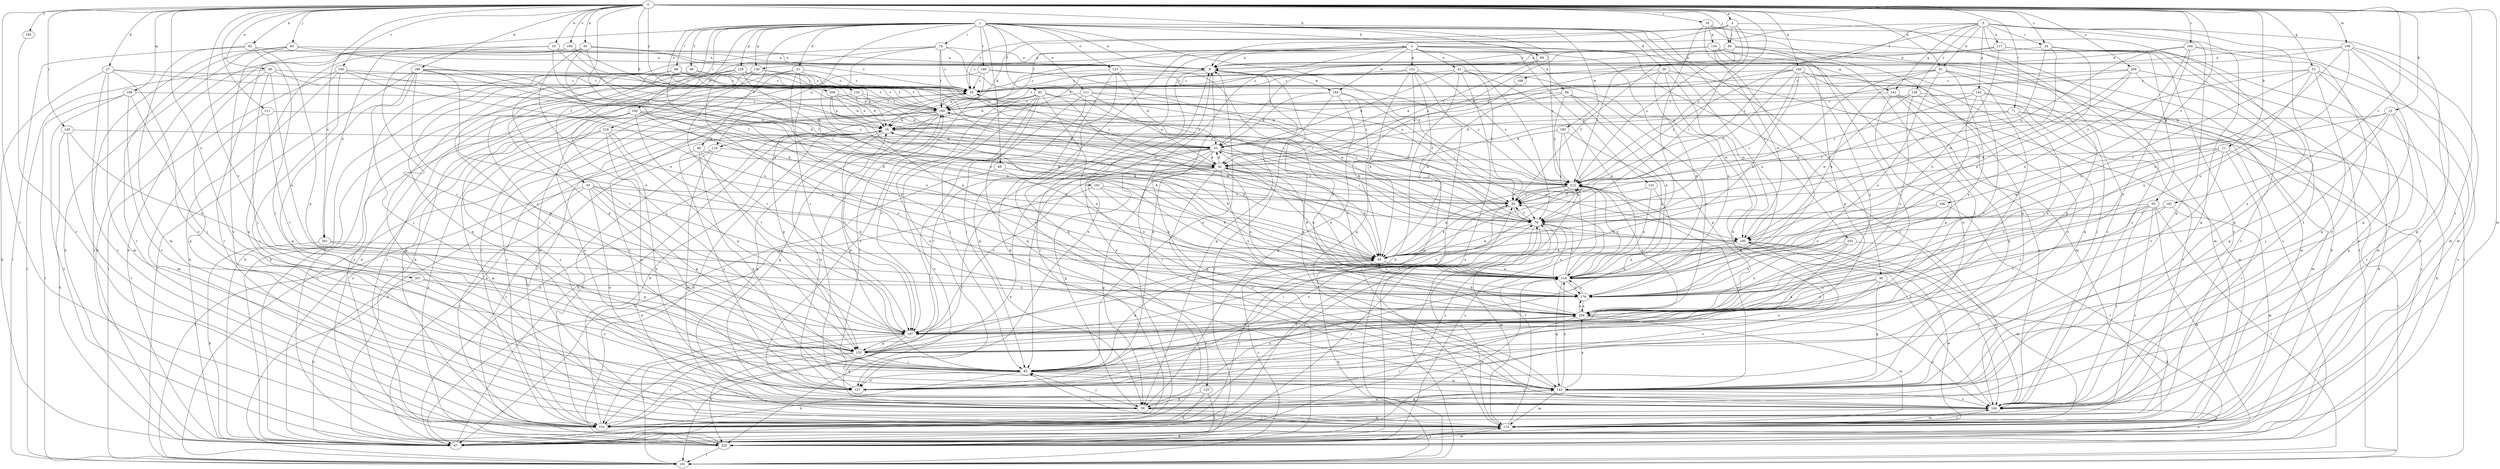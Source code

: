 strict digraph  {
0;
1;
2;
3;
4;
8;
10;
11;
15;
16;
18;
24;
25;
27;
30;
31;
33;
38;
40;
41;
42;
43;
45;
46;
48;
50;
51;
55;
59;
62;
63;
64;
66;
67;
71;
74;
76;
83;
84;
85;
91;
93;
95;
98;
100;
101;
108;
109;
110;
111;
116;
117;
118;
120;
123;
125;
126;
127;
129;
130;
131;
132;
134;
135;
140;
141;
142;
143;
144;
145;
152;
160;
161;
165;
166;
168;
169;
178;
180;
181;
184;
186;
187;
189;
193;
194;
195;
201;
203;
204;
206;
207;
209;
211;
212;
219;
220;
0 -> 4  [label=a];
0 -> 10  [label=b];
0 -> 11  [label=b];
0 -> 15  [label=b];
0 -> 16  [label=b];
0 -> 18  [label=c];
0 -> 24  [label=c];
0 -> 27  [label=d];
0 -> 38  [label=e];
0 -> 51  [label=g];
0 -> 62  [label=h];
0 -> 63  [label=h];
0 -> 64  [label=h];
0 -> 71  [label=i];
0 -> 83  [label=j];
0 -> 84  [label=j];
0 -> 91  [label=k];
0 -> 108  [label=m];
0 -> 109  [label=m];
0 -> 110  [label=m];
0 -> 140  [label=q];
0 -> 144  [label=r];
0 -> 145  [label=r];
0 -> 152  [label=r];
0 -> 160  [label=s];
0 -> 161  [label=t];
0 -> 165  [label=t];
0 -> 180  [label=v];
0 -> 181  [label=v];
0 -> 184  [label=v];
0 -> 186  [label=v];
0 -> 187  [label=v];
0 -> 189  [label=w];
0 -> 201  [label=x];
0 -> 206  [label=y];
0 -> 207  [label=y];
0 -> 209  [label=y];
0 -> 211  [label=y];
0 -> 212  [label=y];
1 -> 8  [label=a];
1 -> 30  [label=d];
1 -> 31  [label=d];
1 -> 40  [label=e];
1 -> 43  [label=f];
1 -> 45  [label=f];
1 -> 46  [label=f];
1 -> 48  [label=f];
1 -> 50  [label=f];
1 -> 64  [label=h];
1 -> 74  [label=i];
1 -> 95  [label=l];
1 -> 98  [label=l];
1 -> 100  [label=l];
1 -> 111  [label=n];
1 -> 116  [label=n];
1 -> 120  [label=o];
1 -> 123  [label=o];
1 -> 129  [label=p];
1 -> 130  [label=p];
1 -> 166  [label=t];
1 -> 178  [label=u];
1 -> 193  [label=w];
1 -> 201  [label=x];
1 -> 203  [label=x];
1 -> 212  [label=y];
1 -> 219  [label=z];
2 -> 8  [label=a];
2 -> 41  [label=e];
2 -> 66  [label=h];
2 -> 67  [label=h];
2 -> 76  [label=i];
2 -> 101  [label=l];
2 -> 116  [label=n];
2 -> 125  [label=o];
2 -> 130  [label=p];
2 -> 131  [label=p];
2 -> 132  [label=p];
2 -> 141  [label=q];
2 -> 160  [label=s];
2 -> 178  [label=u];
2 -> 194  [label=w];
3 -> 24  [label=c];
3 -> 55  [label=g];
3 -> 59  [label=g];
3 -> 67  [label=h];
3 -> 91  [label=k];
3 -> 117  [label=n];
3 -> 126  [label=o];
3 -> 141  [label=q];
3 -> 142  [label=q];
3 -> 143  [label=q];
3 -> 160  [label=s];
3 -> 168  [label=t];
3 -> 169  [label=t];
3 -> 212  [label=y];
4 -> 8  [label=a];
4 -> 16  [label=b];
4 -> 25  [label=c];
4 -> 76  [label=i];
4 -> 84  [label=j];
4 -> 160  [label=s];
4 -> 212  [label=y];
8 -> 25  [label=c];
8 -> 59  [label=g];
8 -> 127  [label=o];
8 -> 152  [label=r];
8 -> 194  [label=w];
10 -> 8  [label=a];
10 -> 42  [label=e];
10 -> 50  [label=f];
10 -> 67  [label=h];
10 -> 187  [label=v];
11 -> 42  [label=e];
11 -> 101  [label=l];
11 -> 160  [label=s];
11 -> 187  [label=v];
11 -> 195  [label=w];
11 -> 204  [label=x];
15 -> 16  [label=b];
15 -> 50  [label=f];
15 -> 85  [label=j];
15 -> 143  [label=q];
15 -> 160  [label=s];
15 -> 178  [label=u];
16 -> 33  [label=d];
16 -> 59  [label=g];
16 -> 67  [label=h];
16 -> 93  [label=k];
16 -> 127  [label=o];
18 -> 93  [label=k];
18 -> 101  [label=l];
18 -> 118  [label=n];
18 -> 134  [label=p];
18 -> 143  [label=q];
18 -> 220  [label=z];
24 -> 8  [label=a];
24 -> 76  [label=i];
24 -> 118  [label=n];
24 -> 143  [label=q];
24 -> 195  [label=w];
25 -> 169  [label=t];
27 -> 25  [label=c];
27 -> 67  [label=h];
27 -> 110  [label=m];
27 -> 127  [label=o];
27 -> 152  [label=r];
27 -> 169  [label=t];
30 -> 25  [label=c];
30 -> 93  [label=k];
30 -> 110  [label=m];
30 -> 118  [label=n];
30 -> 127  [label=o];
30 -> 195  [label=w];
31 -> 25  [label=c];
31 -> 67  [label=h];
31 -> 76  [label=i];
31 -> 110  [label=m];
31 -> 187  [label=v];
31 -> 204  [label=x];
33 -> 42  [label=e];
33 -> 59  [label=g];
33 -> 76  [label=i];
33 -> 85  [label=j];
33 -> 118  [label=n];
33 -> 143  [label=q];
33 -> 152  [label=r];
33 -> 187  [label=v];
33 -> 195  [label=w];
38 -> 25  [label=c];
38 -> 59  [label=g];
38 -> 85  [label=j];
38 -> 101  [label=l];
38 -> 169  [label=t];
38 -> 178  [label=u];
40 -> 42  [label=e];
40 -> 127  [label=o];
40 -> 135  [label=p];
40 -> 143  [label=q];
41 -> 25  [label=c];
41 -> 33  [label=d];
41 -> 50  [label=f];
41 -> 67  [label=h];
41 -> 118  [label=n];
41 -> 195  [label=w];
41 -> 220  [label=z];
42 -> 25  [label=c];
42 -> 33  [label=d];
42 -> 59  [label=g];
42 -> 93  [label=k];
42 -> 118  [label=n];
42 -> 160  [label=s];
42 -> 178  [label=u];
42 -> 187  [label=v];
42 -> 204  [label=x];
42 -> 212  [label=y];
43 -> 50  [label=f];
43 -> 101  [label=l];
43 -> 118  [label=n];
43 -> 127  [label=o];
43 -> 135  [label=p];
43 -> 152  [label=r];
43 -> 187  [label=v];
45 -> 16  [label=b];
45 -> 76  [label=i];
45 -> 85  [label=j];
45 -> 93  [label=k];
45 -> 101  [label=l];
45 -> 127  [label=o];
45 -> 143  [label=q];
45 -> 169  [label=t];
45 -> 187  [label=v];
45 -> 204  [label=x];
46 -> 25  [label=c];
46 -> 85  [label=j];
46 -> 110  [label=m];
46 -> 135  [label=p];
46 -> 169  [label=t];
48 -> 67  [label=h];
48 -> 178  [label=u];
48 -> 212  [label=y];
50 -> 76  [label=i];
50 -> 93  [label=k];
50 -> 127  [label=o];
50 -> 169  [label=t];
51 -> 25  [label=c];
51 -> 118  [label=n];
51 -> 143  [label=q];
51 -> 160  [label=s];
51 -> 178  [label=u];
51 -> 212  [label=y];
51 -> 220  [label=z];
55 -> 67  [label=h];
55 -> 76  [label=i];
55 -> 101  [label=l];
55 -> 152  [label=r];
55 -> 160  [label=s];
55 -> 178  [label=u];
55 -> 187  [label=v];
59 -> 25  [label=c];
59 -> 85  [label=j];
59 -> 110  [label=m];
59 -> 118  [label=n];
59 -> 143  [label=q];
62 -> 8  [label=a];
62 -> 85  [label=j];
62 -> 101  [label=l];
62 -> 110  [label=m];
62 -> 135  [label=p];
63 -> 8  [label=a];
63 -> 25  [label=c];
63 -> 59  [label=g];
63 -> 67  [label=h];
63 -> 76  [label=i];
63 -> 93  [label=k];
63 -> 118  [label=n];
64 -> 33  [label=d];
64 -> 42  [label=e];
66 -> 42  [label=e];
66 -> 118  [label=n];
66 -> 135  [label=p];
66 -> 169  [label=t];
66 -> 204  [label=x];
66 -> 212  [label=y];
67 -> 16  [label=b];
67 -> 50  [label=f];
67 -> 76  [label=i];
67 -> 118  [label=n];
67 -> 195  [label=w];
67 -> 212  [label=y];
71 -> 16  [label=b];
71 -> 33  [label=d];
71 -> 50  [label=f];
71 -> 67  [label=h];
71 -> 110  [label=m];
71 -> 204  [label=x];
74 -> 8  [label=a];
74 -> 25  [label=c];
74 -> 67  [label=h];
74 -> 76  [label=i];
74 -> 85  [label=j];
74 -> 118  [label=n];
74 -> 169  [label=t];
76 -> 50  [label=f];
76 -> 93  [label=k];
76 -> 101  [label=l];
76 -> 110  [label=m];
76 -> 152  [label=r];
76 -> 178  [label=u];
76 -> 195  [label=w];
83 -> 8  [label=a];
83 -> 50  [label=f];
83 -> 152  [label=r];
83 -> 160  [label=s];
83 -> 220  [label=z];
84 -> 8  [label=a];
84 -> 42  [label=e];
84 -> 50  [label=f];
84 -> 67  [label=h];
84 -> 160  [label=s];
84 -> 187  [label=v];
84 -> 212  [label=y];
85 -> 8  [label=a];
85 -> 16  [label=b];
85 -> 67  [label=h];
85 -> 76  [label=i];
85 -> 93  [label=k];
85 -> 127  [label=o];
85 -> 143  [label=q];
85 -> 160  [label=s];
85 -> 204  [label=x];
91 -> 25  [label=c];
91 -> 50  [label=f];
91 -> 93  [label=k];
91 -> 110  [label=m];
91 -> 135  [label=p];
91 -> 178  [label=u];
91 -> 204  [label=x];
93 -> 118  [label=n];
93 -> 220  [label=z];
95 -> 67  [label=h];
95 -> 127  [label=o];
95 -> 143  [label=q];
95 -> 178  [label=u];
95 -> 204  [label=x];
98 -> 16  [label=b];
98 -> 25  [label=c];
98 -> 67  [label=h];
98 -> 143  [label=q];
98 -> 169  [label=t];
98 -> 178  [label=u];
98 -> 187  [label=v];
98 -> 212  [label=y];
100 -> 16  [label=b];
100 -> 33  [label=d];
100 -> 93  [label=k];
100 -> 127  [label=o];
100 -> 152  [label=r];
100 -> 160  [label=s];
100 -> 187  [label=v];
100 -> 204  [label=x];
100 -> 220  [label=z];
101 -> 16  [label=b];
101 -> 25  [label=c];
101 -> 93  [label=k];
108 -> 8  [label=a];
108 -> 33  [label=d];
108 -> 59  [label=g];
108 -> 110  [label=m];
108 -> 118  [label=n];
108 -> 143  [label=q];
108 -> 178  [label=u];
109 -> 85  [label=j];
109 -> 101  [label=l];
109 -> 160  [label=s];
109 -> 169  [label=t];
109 -> 220  [label=z];
110 -> 50  [label=f];
110 -> 67  [label=h];
110 -> 76  [label=i];
110 -> 85  [label=j];
110 -> 160  [label=s];
110 -> 220  [label=z];
111 -> 42  [label=e];
111 -> 50  [label=f];
111 -> 76  [label=i];
111 -> 85  [label=j];
111 -> 169  [label=t];
111 -> 220  [label=z];
116 -> 42  [label=e];
116 -> 110  [label=m];
116 -> 152  [label=r];
116 -> 220  [label=z];
117 -> 8  [label=a];
117 -> 16  [label=b];
117 -> 101  [label=l];
117 -> 118  [label=n];
117 -> 152  [label=r];
117 -> 160  [label=s];
118 -> 16  [label=b];
118 -> 42  [label=e];
118 -> 76  [label=i];
118 -> 143  [label=q];
118 -> 178  [label=u];
118 -> 212  [label=y];
120 -> 16  [label=b];
120 -> 169  [label=t];
120 -> 212  [label=y];
120 -> 220  [label=z];
123 -> 25  [label=c];
123 -> 33  [label=d];
123 -> 59  [label=g];
123 -> 143  [label=q];
123 -> 204  [label=x];
125 -> 59  [label=g];
125 -> 67  [label=h];
125 -> 220  [label=z];
126 -> 152  [label=r];
126 -> 169  [label=t];
126 -> 195  [label=w];
126 -> 204  [label=x];
126 -> 220  [label=z];
127 -> 8  [label=a];
127 -> 169  [label=t];
129 -> 25  [label=c];
129 -> 67  [label=h];
129 -> 93  [label=k];
129 -> 135  [label=p];
129 -> 195  [label=w];
129 -> 204  [label=x];
129 -> 212  [label=y];
129 -> 220  [label=z];
130 -> 25  [label=c];
130 -> 67  [label=h];
130 -> 76  [label=i];
130 -> 187  [label=v];
130 -> 220  [label=z];
131 -> 50  [label=f];
131 -> 118  [label=n];
131 -> 135  [label=p];
132 -> 25  [label=c];
132 -> 93  [label=k];
132 -> 101  [label=l];
132 -> 110  [label=m];
132 -> 143  [label=q];
132 -> 169  [label=t];
132 -> 212  [label=y];
134 -> 8  [label=a];
134 -> 25  [label=c];
134 -> 85  [label=j];
134 -> 110  [label=m];
134 -> 127  [label=o];
134 -> 135  [label=p];
134 -> 195  [label=w];
135 -> 50  [label=f];
135 -> 85  [label=j];
135 -> 152  [label=r];
135 -> 212  [label=y];
135 -> 220  [label=z];
140 -> 16  [label=b];
140 -> 25  [label=c];
140 -> 50  [label=f];
140 -> 76  [label=i];
140 -> 85  [label=j];
140 -> 93  [label=k];
140 -> 127  [label=o];
140 -> 143  [label=q];
140 -> 204  [label=x];
140 -> 212  [label=y];
141 -> 110  [label=m];
141 -> 135  [label=p];
141 -> 143  [label=q];
141 -> 160  [label=s];
141 -> 169  [label=t];
142 -> 67  [label=h];
142 -> 85  [label=j];
142 -> 169  [label=t];
142 -> 178  [label=u];
142 -> 187  [label=v];
142 -> 212  [label=y];
143 -> 8  [label=a];
143 -> 59  [label=g];
143 -> 110  [label=m];
143 -> 118  [label=n];
143 -> 160  [label=s];
143 -> 169  [label=t];
143 -> 204  [label=x];
143 -> 212  [label=y];
144 -> 25  [label=c];
144 -> 67  [label=h];
144 -> 93  [label=k];
144 -> 101  [label=l];
144 -> 118  [label=n];
144 -> 160  [label=s];
145 -> 33  [label=d];
145 -> 67  [label=h];
145 -> 152  [label=r];
145 -> 178  [label=u];
152 -> 8  [label=a];
152 -> 16  [label=b];
152 -> 25  [label=c];
152 -> 42  [label=e];
160 -> 110  [label=m];
160 -> 152  [label=r];
160 -> 212  [label=y];
161 -> 50  [label=f];
161 -> 67  [label=h];
161 -> 93  [label=k];
161 -> 118  [label=n];
165 -> 152  [label=r];
166 -> 25  [label=c];
166 -> 152  [label=r];
166 -> 160  [label=s];
166 -> 195  [label=w];
166 -> 212  [label=y];
168 -> 42  [label=e];
169 -> 16  [label=b];
169 -> 59  [label=g];
169 -> 67  [label=h];
169 -> 76  [label=i];
169 -> 135  [label=p];
169 -> 152  [label=r];
169 -> 187  [label=v];
178 -> 33  [label=d];
178 -> 118  [label=n];
178 -> 204  [label=x];
180 -> 8  [label=a];
180 -> 33  [label=d];
180 -> 42  [label=e];
180 -> 67  [label=h];
180 -> 152  [label=r];
181 -> 76  [label=i];
181 -> 110  [label=m];
181 -> 204  [label=x];
184 -> 8  [label=a];
184 -> 110  [label=m];
184 -> 118  [label=n];
184 -> 160  [label=s];
184 -> 187  [label=v];
184 -> 212  [label=y];
186 -> 76  [label=i];
186 -> 118  [label=n];
186 -> 152  [label=r];
187 -> 59  [label=g];
187 -> 101  [label=l];
187 -> 135  [label=p];
187 -> 152  [label=r];
187 -> 204  [label=x];
189 -> 25  [label=c];
189 -> 59  [label=g];
189 -> 85  [label=j];
189 -> 101  [label=l];
189 -> 118  [label=n];
189 -> 178  [label=u];
189 -> 187  [label=v];
189 -> 212  [label=y];
193 -> 33  [label=d];
193 -> 76  [label=i];
193 -> 93  [label=k];
193 -> 118  [label=n];
194 -> 33  [label=d];
194 -> 59  [label=g];
194 -> 76  [label=i];
194 -> 93  [label=k];
194 -> 169  [label=t];
194 -> 220  [label=z];
195 -> 93  [label=k];
195 -> 110  [label=m];
195 -> 118  [label=n];
195 -> 127  [label=o];
195 -> 160  [label=s];
201 -> 67  [label=h];
201 -> 93  [label=k];
201 -> 135  [label=p];
203 -> 93  [label=k];
203 -> 135  [label=p];
203 -> 160  [label=s];
203 -> 178  [label=u];
203 -> 204  [label=x];
204 -> 85  [label=j];
204 -> 93  [label=k];
204 -> 110  [label=m];
204 -> 152  [label=r];
204 -> 160  [label=s];
204 -> 178  [label=u];
204 -> 187  [label=v];
206 -> 16  [label=b];
206 -> 33  [label=d];
206 -> 93  [label=k];
206 -> 118  [label=n];
206 -> 169  [label=t];
207 -> 67  [label=h];
207 -> 127  [label=o];
207 -> 178  [label=u];
209 -> 25  [label=c];
209 -> 42  [label=e];
209 -> 59  [label=g];
209 -> 76  [label=i];
209 -> 110  [label=m];
209 -> 195  [label=w];
211 -> 16  [label=b];
211 -> 110  [label=m];
211 -> 187  [label=v];
212 -> 50  [label=f];
212 -> 93  [label=k];
212 -> 187  [label=v];
212 -> 204  [label=x];
212 -> 220  [label=z];
219 -> 33  [label=d];
219 -> 110  [label=m];
219 -> 127  [label=o];
219 -> 135  [label=p];
219 -> 160  [label=s];
219 -> 220  [label=z];
220 -> 16  [label=b];
220 -> 101  [label=l];
220 -> 110  [label=m];
220 -> 160  [label=s];
}
